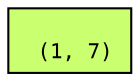 digraph {
	graph [size="12,12"]
	node [align=left fontname=monospace fontsize=10 height=0.2 ranksep=0.1 shape=box style=filled]
	139954601452784 [label="
 (1, 7)" fillcolor=darkolivegreen1]
}
